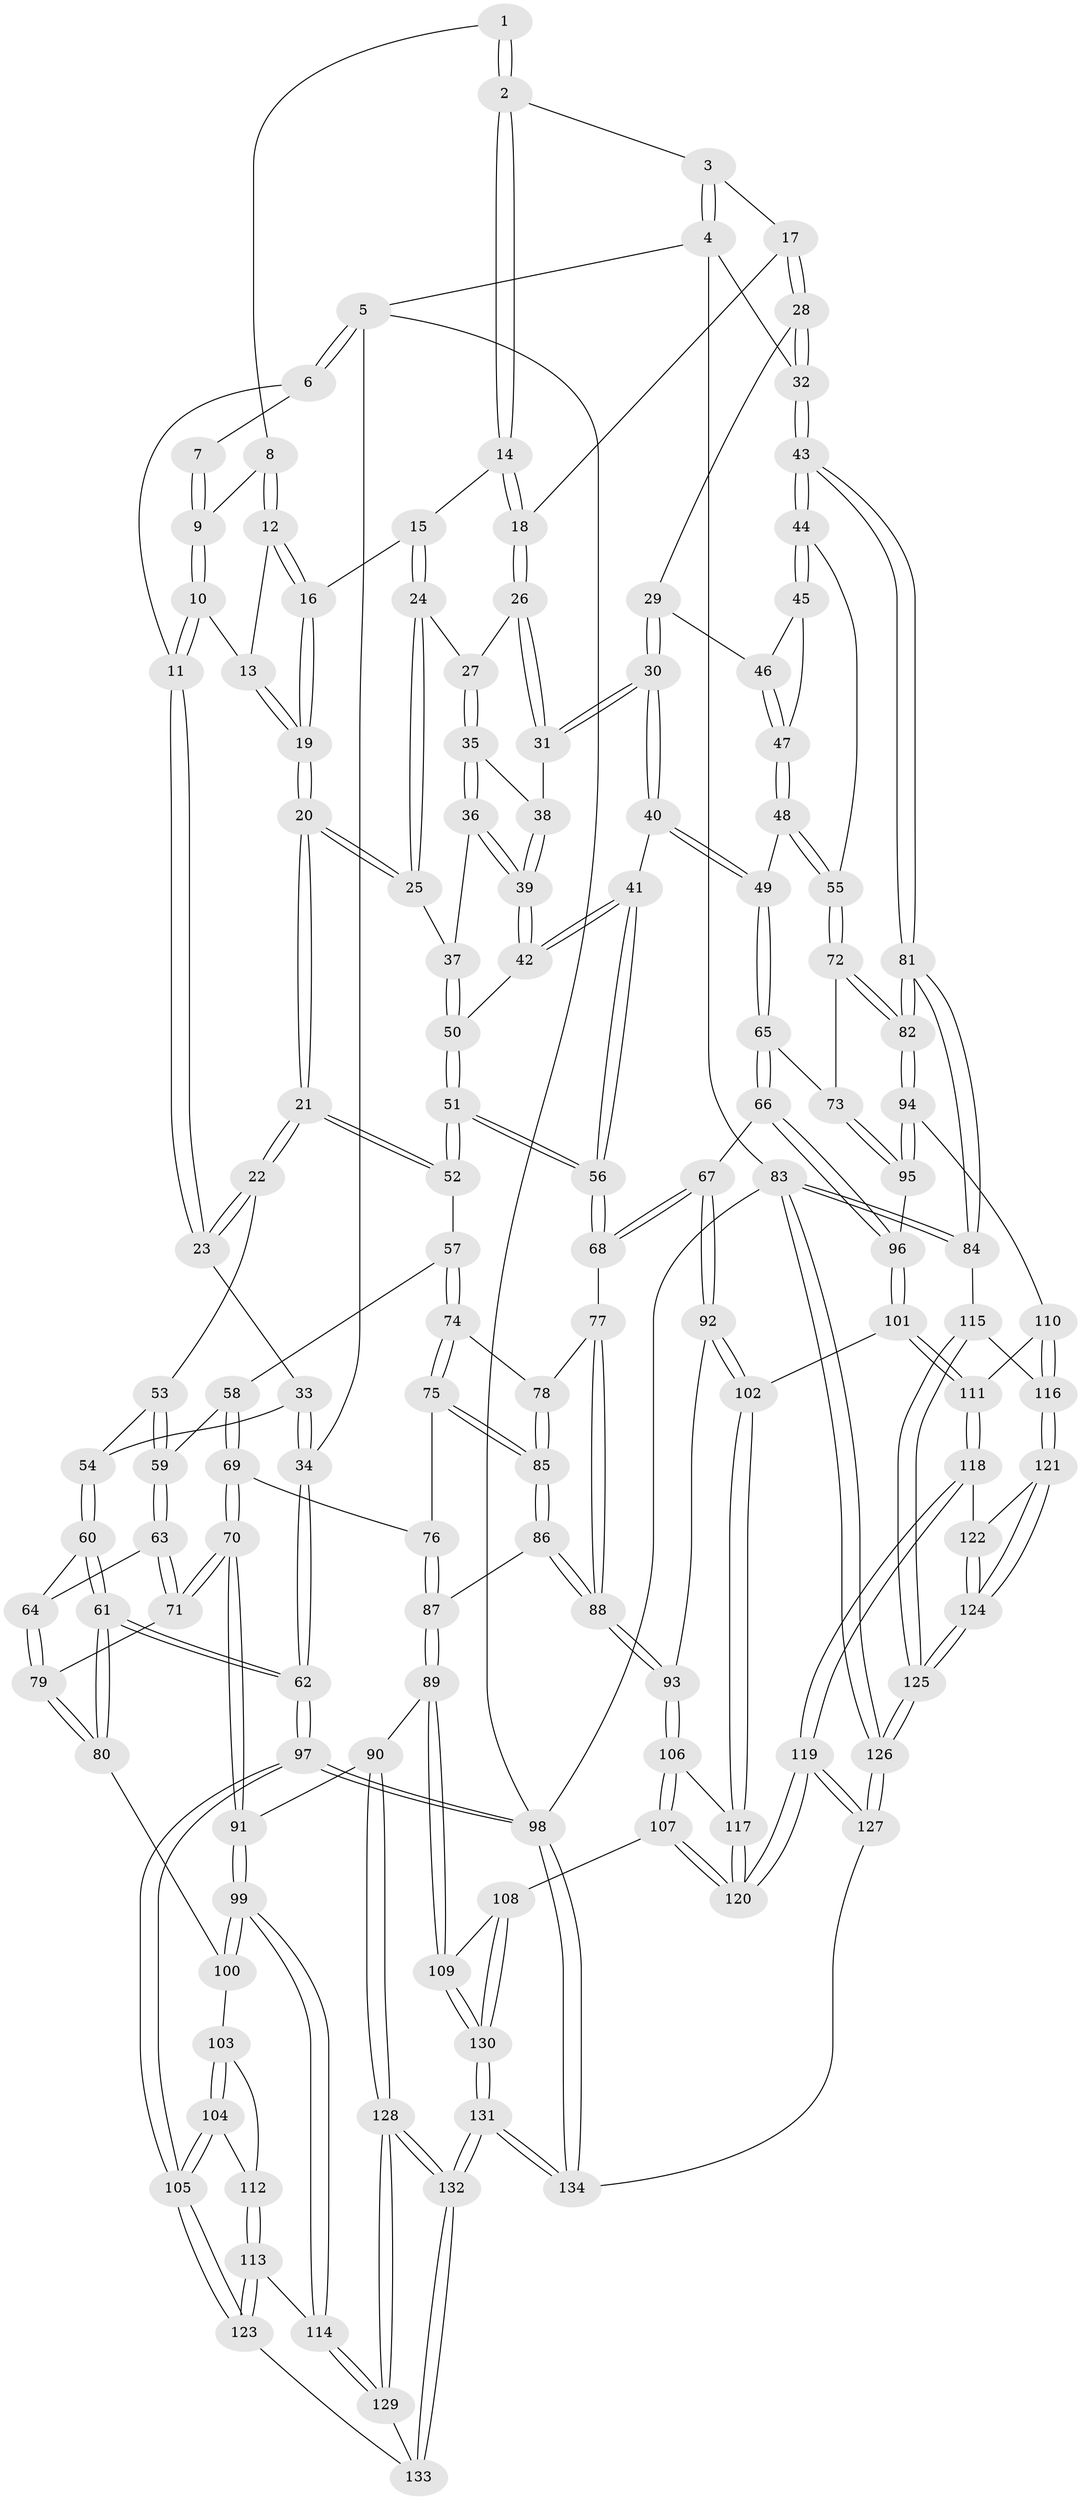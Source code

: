 // coarse degree distribution, {2: 0.07407407407407407, 5: 0.037037037037037035, 3: 0.6790123456790124, 4: 0.19753086419753085, 6: 0.012345679012345678}
// Generated by graph-tools (version 1.1) at 2025/54/03/04/25 22:54:24]
// undirected, 134 vertices, 332 edges
graph export_dot {
  node [color=gray90,style=filled];
  1 [pos="+0.5438583926713856+0"];
  2 [pos="+0.8604477505633102+0"];
  3 [pos="+0.9450496324750741+0"];
  4 [pos="+1+0"];
  5 [pos="+0+0"];
  6 [pos="+0.26037179860057125+0"];
  7 [pos="+0.38976303019946057+0"];
  8 [pos="+0.5430316693918082+0.060492142214863855"];
  9 [pos="+0.4442670707462163+0.006728003784415249"];
  10 [pos="+0.43279636596711996+0.11578433849684719"];
  11 [pos="+0.3295427643948194+0.17347347576365352"];
  12 [pos="+0.5717941937516767+0.09583037679879518"];
  13 [pos="+0.5143544084322557+0.14468715389283576"];
  14 [pos="+0.7306753823208114+0.052468081502451434"];
  15 [pos="+0.7103656672456503+0.07115841473019895"];
  16 [pos="+0.706488252185175+0.07230867783912608"];
  17 [pos="+0.868344290192079+0.23088896234801434"];
  18 [pos="+0.8141865407108843+0.218459081837016"];
  19 [pos="+0.5327779696043315+0.2545449670299413"];
  20 [pos="+0.531983563992884+0.30239416127476143"];
  21 [pos="+0.4707251916901204+0.34672358402615233"];
  22 [pos="+0.45706020550988463+0.34262116082175004"];
  23 [pos="+0.31613977801023235+0.197194320474141"];
  24 [pos="+0.6868461088434177+0.18396032380457292"];
  25 [pos="+0.563737814595553+0.3026888938217717"];
  26 [pos="+0.7975198267920093+0.24348015163499745"];
  27 [pos="+0.7170655590072006+0.25703371708453615"];
  28 [pos="+0.937505692795082+0.2737457190252572"];
  29 [pos="+0.8795551960440233+0.33651663053240266"];
  30 [pos="+0.821880613633547+0.36075855564775344"];
  31 [pos="+0.792717888258883+0.3297138070953616"];
  32 [pos="+1+0.19649273887956545"];
  33 [pos="+0.12259868116144683+0.2430195277000056"];
  34 [pos="+0+0"];
  35 [pos="+0.712832534830195+0.27650125821639554"];
  36 [pos="+0.6388793343195431+0.3298581989319497"];
  37 [pos="+0.6296647292194931+0.32900393933989114"];
  38 [pos="+0.7667918253786291+0.32478575200393656"];
  39 [pos="+0.6890066897146538+0.3652420101791461"];
  40 [pos="+0.7961463592044619+0.449196819905026"];
  41 [pos="+0.7377037251757186+0.4592843713920162"];
  42 [pos="+0.7127118313988818+0.4144146857155644"];
  43 [pos="+1+0.38857664431530237"];
  44 [pos="+1+0.424795714414052"];
  45 [pos="+0.9619867208421822+0.4191607670121591"];
  46 [pos="+0.8899658255507634+0.354396693740884"];
  47 [pos="+0.9103049468429598+0.43284215471306403"];
  48 [pos="+0.8547625050593786+0.4882265499166598"];
  49 [pos="+0.8186559856031383+0.4681531561845926"];
  50 [pos="+0.6342168109344286+0.4084406875739749"];
  51 [pos="+0.6249295675169005+0.5202836759779484"];
  52 [pos="+0.49664547917038065+0.4571170965121266"];
  53 [pos="+0.40295572272649205+0.3695999151887651"];
  54 [pos="+0.1620051378159791+0.37825304951832583"];
  55 [pos="+0.8796212027735052+0.5201693919118597"];
  56 [pos="+0.6473579107787365+0.537963753318211"];
  57 [pos="+0.46548810570582183+0.5006443676512433"];
  58 [pos="+0.3522806420955087+0.5107497751953421"];
  59 [pos="+0.2973019021644837+0.48839221949007344"];
  60 [pos="+0.16340915057350447+0.41655966139087525"];
  61 [pos="+0+0.6002603528928419"];
  62 [pos="+0+0.6056766846340469"];
  63 [pos="+0.24722782766510698+0.4966600596845376"];
  64 [pos="+0.2392190644363899+0.49131262267048165"];
  65 [pos="+0.7575176673660986+0.63522296836138"];
  66 [pos="+0.7155306253435634+0.6507807737612353"];
  67 [pos="+0.6983322038299158+0.6462478195364528"];
  68 [pos="+0.6497738249643445+0.5568368008527654"];
  69 [pos="+0.36564643785040335+0.6079521836711312"];
  70 [pos="+0.2800616880702657+0.6385594274234141"];
  71 [pos="+0.27704372012557016+0.6346868117592144"];
  72 [pos="+0.8962222261623316+0.5721733691486561"];
  73 [pos="+0.8499841860533726+0.6199195808459032"];
  74 [pos="+0.45672392304801185+0.552666380230349"];
  75 [pos="+0.4011230406536472+0.6008804230523943"];
  76 [pos="+0.37652328820036374+0.6086010028552444"];
  77 [pos="+0.5419644423325055+0.62020691391901"];
  78 [pos="+0.4809938888762258+0.591332723528086"];
  79 [pos="+0.13694763750621+0.6285338161584056"];
  80 [pos="+0.06023584743800456+0.6491627146169534"];
  81 [pos="+1+0.6705518724459976"];
  82 [pos="+1+0.6698866305096803"];
  83 [pos="+1+1"];
  84 [pos="+1+0.7741758780631798"];
  85 [pos="+0.46341778253524635+0.6862671436960368"];
  86 [pos="+0.466586379052261+0.704364228652355"];
  87 [pos="+0.4145368658604392+0.7221491692486053"];
  88 [pos="+0.5206122599158496+0.7213237485482936"];
  89 [pos="+0.34129487256673036+0.7751273305908841"];
  90 [pos="+0.29672862389793425+0.7615081163370544"];
  91 [pos="+0.2845349788034345+0.755244268979235"];
  92 [pos="+0.6461841092878721+0.7081492848837542"];
  93 [pos="+0.5629930495502206+0.7613429515735552"];
  94 [pos="+0.9077515551683145+0.7342299841019696"];
  95 [pos="+0.8783541703007753+0.7008947462275213"];
  96 [pos="+0.767919111324464+0.7291779440154027"];
  97 [pos="+0+1"];
  98 [pos="+0+1"];
  99 [pos="+0.22488582933818713+0.7769910652299385"];
  100 [pos="+0.06069119646298518+0.6498605388147237"];
  101 [pos="+0.7870071703357133+0.7903921772359644"];
  102 [pos="+0.710182482751616+0.8205854190482907"];
  103 [pos="+0.07077192324740744+0.7533937590438115"];
  104 [pos="+0.0338412738352571+0.8248877250838113"];
  105 [pos="+0+1"];
  106 [pos="+0.5580529656690355+0.8160564115866898"];
  107 [pos="+0.5300333192127763+0.875194513840032"];
  108 [pos="+0.51965128484749+0.8791771131859625"];
  109 [pos="+0.35033071718333203+0.787740305545831"];
  110 [pos="+0.8788212280248137+0.7812968436384069"];
  111 [pos="+0.7923989435263074+0.7943254186770877"];
  112 [pos="+0.11737776499309333+0.810528723322426"];
  113 [pos="+0.14515399343643737+0.8241055517596046"];
  114 [pos="+0.20602959468456003+0.8019432695522517"];
  115 [pos="+0.9672783817313778+0.8438070483025312"];
  116 [pos="+0.9069888838918961+0.8373275614754024"];
  117 [pos="+0.6954919717962644+0.8408050626782353"];
  118 [pos="+0.795069858912386+0.8139907511092871"];
  119 [pos="+0.7321312240194445+1"];
  120 [pos="+0.7313564332108482+1"];
  121 [pos="+0.8915210759484403+0.865496539446198"];
  122 [pos="+0.8304914504750565+0.8523681756014009"];
  123 [pos="+0.06201675567027257+0.94606141220875"];
  124 [pos="+0.8515619445613033+1"];
  125 [pos="+0.850276949532053+1"];
  126 [pos="+0.8325357240229783+1"];
  127 [pos="+0.8205907573537857+1"];
  128 [pos="+0.27673809933014537+0.9796733659116139"];
  129 [pos="+0.21244623584706537+0.9056409055778839"];
  130 [pos="+0.36038077173279914+1"];
  131 [pos="+0.35104399676749215+1"];
  132 [pos="+0.29849630108395897+1"];
  133 [pos="+0.09823219255521334+0.943457069438554"];
  134 [pos="+0.34798226465515936+1"];
  1 -- 2;
  1 -- 2;
  1 -- 8;
  2 -- 3;
  2 -- 14;
  2 -- 14;
  3 -- 4;
  3 -- 4;
  3 -- 17;
  4 -- 5;
  4 -- 32;
  4 -- 83;
  5 -- 6;
  5 -- 6;
  5 -- 34;
  5 -- 98;
  6 -- 7;
  6 -- 11;
  7 -- 9;
  7 -- 9;
  8 -- 9;
  8 -- 12;
  8 -- 12;
  9 -- 10;
  9 -- 10;
  10 -- 11;
  10 -- 11;
  10 -- 13;
  11 -- 23;
  11 -- 23;
  12 -- 13;
  12 -- 16;
  12 -- 16;
  13 -- 19;
  13 -- 19;
  14 -- 15;
  14 -- 18;
  14 -- 18;
  15 -- 16;
  15 -- 24;
  15 -- 24;
  16 -- 19;
  16 -- 19;
  17 -- 18;
  17 -- 28;
  17 -- 28;
  18 -- 26;
  18 -- 26;
  19 -- 20;
  19 -- 20;
  20 -- 21;
  20 -- 21;
  20 -- 25;
  20 -- 25;
  21 -- 22;
  21 -- 22;
  21 -- 52;
  21 -- 52;
  22 -- 23;
  22 -- 23;
  22 -- 53;
  23 -- 33;
  24 -- 25;
  24 -- 25;
  24 -- 27;
  25 -- 37;
  26 -- 27;
  26 -- 31;
  26 -- 31;
  27 -- 35;
  27 -- 35;
  28 -- 29;
  28 -- 32;
  28 -- 32;
  29 -- 30;
  29 -- 30;
  29 -- 46;
  30 -- 31;
  30 -- 31;
  30 -- 40;
  30 -- 40;
  31 -- 38;
  32 -- 43;
  32 -- 43;
  33 -- 34;
  33 -- 34;
  33 -- 54;
  34 -- 62;
  34 -- 62;
  35 -- 36;
  35 -- 36;
  35 -- 38;
  36 -- 37;
  36 -- 39;
  36 -- 39;
  37 -- 50;
  37 -- 50;
  38 -- 39;
  38 -- 39;
  39 -- 42;
  39 -- 42;
  40 -- 41;
  40 -- 49;
  40 -- 49;
  41 -- 42;
  41 -- 42;
  41 -- 56;
  41 -- 56;
  42 -- 50;
  43 -- 44;
  43 -- 44;
  43 -- 81;
  43 -- 81;
  44 -- 45;
  44 -- 45;
  44 -- 55;
  45 -- 46;
  45 -- 47;
  46 -- 47;
  46 -- 47;
  47 -- 48;
  47 -- 48;
  48 -- 49;
  48 -- 55;
  48 -- 55;
  49 -- 65;
  49 -- 65;
  50 -- 51;
  50 -- 51;
  51 -- 52;
  51 -- 52;
  51 -- 56;
  51 -- 56;
  52 -- 57;
  53 -- 54;
  53 -- 59;
  53 -- 59;
  54 -- 60;
  54 -- 60;
  55 -- 72;
  55 -- 72;
  56 -- 68;
  56 -- 68;
  57 -- 58;
  57 -- 74;
  57 -- 74;
  58 -- 59;
  58 -- 69;
  58 -- 69;
  59 -- 63;
  59 -- 63;
  60 -- 61;
  60 -- 61;
  60 -- 64;
  61 -- 62;
  61 -- 62;
  61 -- 80;
  61 -- 80;
  62 -- 97;
  62 -- 97;
  63 -- 64;
  63 -- 71;
  63 -- 71;
  64 -- 79;
  64 -- 79;
  65 -- 66;
  65 -- 66;
  65 -- 73;
  66 -- 67;
  66 -- 96;
  66 -- 96;
  67 -- 68;
  67 -- 68;
  67 -- 92;
  67 -- 92;
  68 -- 77;
  69 -- 70;
  69 -- 70;
  69 -- 76;
  70 -- 71;
  70 -- 71;
  70 -- 91;
  70 -- 91;
  71 -- 79;
  72 -- 73;
  72 -- 82;
  72 -- 82;
  73 -- 95;
  73 -- 95;
  74 -- 75;
  74 -- 75;
  74 -- 78;
  75 -- 76;
  75 -- 85;
  75 -- 85;
  76 -- 87;
  76 -- 87;
  77 -- 78;
  77 -- 88;
  77 -- 88;
  78 -- 85;
  78 -- 85;
  79 -- 80;
  79 -- 80;
  80 -- 100;
  81 -- 82;
  81 -- 82;
  81 -- 84;
  81 -- 84;
  82 -- 94;
  82 -- 94;
  83 -- 84;
  83 -- 84;
  83 -- 126;
  83 -- 126;
  83 -- 98;
  84 -- 115;
  85 -- 86;
  85 -- 86;
  86 -- 87;
  86 -- 88;
  86 -- 88;
  87 -- 89;
  87 -- 89;
  88 -- 93;
  88 -- 93;
  89 -- 90;
  89 -- 109;
  89 -- 109;
  90 -- 91;
  90 -- 128;
  90 -- 128;
  91 -- 99;
  91 -- 99;
  92 -- 93;
  92 -- 102;
  92 -- 102;
  93 -- 106;
  93 -- 106;
  94 -- 95;
  94 -- 95;
  94 -- 110;
  95 -- 96;
  96 -- 101;
  96 -- 101;
  97 -- 98;
  97 -- 98;
  97 -- 105;
  97 -- 105;
  98 -- 134;
  98 -- 134;
  99 -- 100;
  99 -- 100;
  99 -- 114;
  99 -- 114;
  100 -- 103;
  101 -- 102;
  101 -- 111;
  101 -- 111;
  102 -- 117;
  102 -- 117;
  103 -- 104;
  103 -- 104;
  103 -- 112;
  104 -- 105;
  104 -- 105;
  104 -- 112;
  105 -- 123;
  105 -- 123;
  106 -- 107;
  106 -- 107;
  106 -- 117;
  107 -- 108;
  107 -- 120;
  107 -- 120;
  108 -- 109;
  108 -- 130;
  108 -- 130;
  109 -- 130;
  109 -- 130;
  110 -- 111;
  110 -- 116;
  110 -- 116;
  111 -- 118;
  111 -- 118;
  112 -- 113;
  112 -- 113;
  113 -- 114;
  113 -- 123;
  113 -- 123;
  114 -- 129;
  114 -- 129;
  115 -- 116;
  115 -- 125;
  115 -- 125;
  116 -- 121;
  116 -- 121;
  117 -- 120;
  117 -- 120;
  118 -- 119;
  118 -- 119;
  118 -- 122;
  119 -- 120;
  119 -- 120;
  119 -- 127;
  119 -- 127;
  121 -- 122;
  121 -- 124;
  121 -- 124;
  122 -- 124;
  122 -- 124;
  123 -- 133;
  124 -- 125;
  124 -- 125;
  125 -- 126;
  125 -- 126;
  126 -- 127;
  126 -- 127;
  127 -- 134;
  128 -- 129;
  128 -- 129;
  128 -- 132;
  128 -- 132;
  129 -- 133;
  130 -- 131;
  130 -- 131;
  131 -- 132;
  131 -- 132;
  131 -- 134;
  131 -- 134;
  132 -- 133;
  132 -- 133;
}
